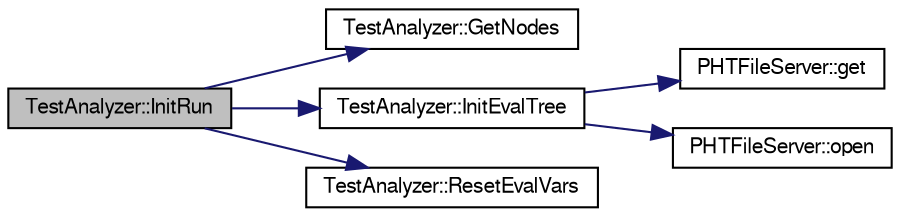 digraph "TestAnalyzer::InitRun"
{
  bgcolor="transparent";
  edge [fontname="FreeSans",fontsize="10",labelfontname="FreeSans",labelfontsize="10"];
  node [fontname="FreeSans",fontsize="10",shape=record];
  rankdir="LR";
  Node1 [label="TestAnalyzer::InitRun",height=0.2,width=0.4,color="black", fillcolor="grey75", style="filled" fontcolor="black"];
  Node1 -> Node2 [color="midnightblue",fontsize="10",style="solid",fontname="FreeSans"];
  Node2 [label="TestAnalyzer::GetNodes",height=0.2,width=0.4,color="black",URL="$da/da5/classTestAnalyzer.html#ae9fa6d8c1b534be2b5a51c5210bf2903"];
  Node1 -> Node3 [color="midnightblue",fontsize="10",style="solid",fontname="FreeSans"];
  Node3 [label="TestAnalyzer::InitEvalTree",height=0.2,width=0.4,color="black",URL="$da/da5/classTestAnalyzer.html#aba16bf19b822c7a76e592868db2e6da8"];
  Node3 -> Node4 [color="midnightblue",fontsize="10",style="solid",fontname="FreeSans"];
  Node4 [label="PHTFileServer::get",height=0.2,width=0.4,color="black",URL="$d3/d2b/classPHTFileServer.html#a5a3ed7a2a70cc2e38dbe1cb33afe9c2f",tooltip="return reference to class singleton "];
  Node3 -> Node5 [color="midnightblue",fontsize="10",style="solid",fontname="FreeSans"];
  Node5 [label="PHTFileServer::open",height=0.2,width=0.4,color="black",URL="$d3/d2b/classPHTFileServer.html#aaae99c6748eb17d5f8d7df375bc6d615",tooltip="open a SafeTFile. If filename is not found in the map, create a new TFile and append to the map; incr..."];
  Node1 -> Node6 [color="midnightblue",fontsize="10",style="solid",fontname="FreeSans"];
  Node6 [label="TestAnalyzer::ResetEvalVars",height=0.2,width=0.4,color="black",URL="$da/da5/classTestAnalyzer.html#ae431a7187b101c22313ab5abb9ace11e"];
}
